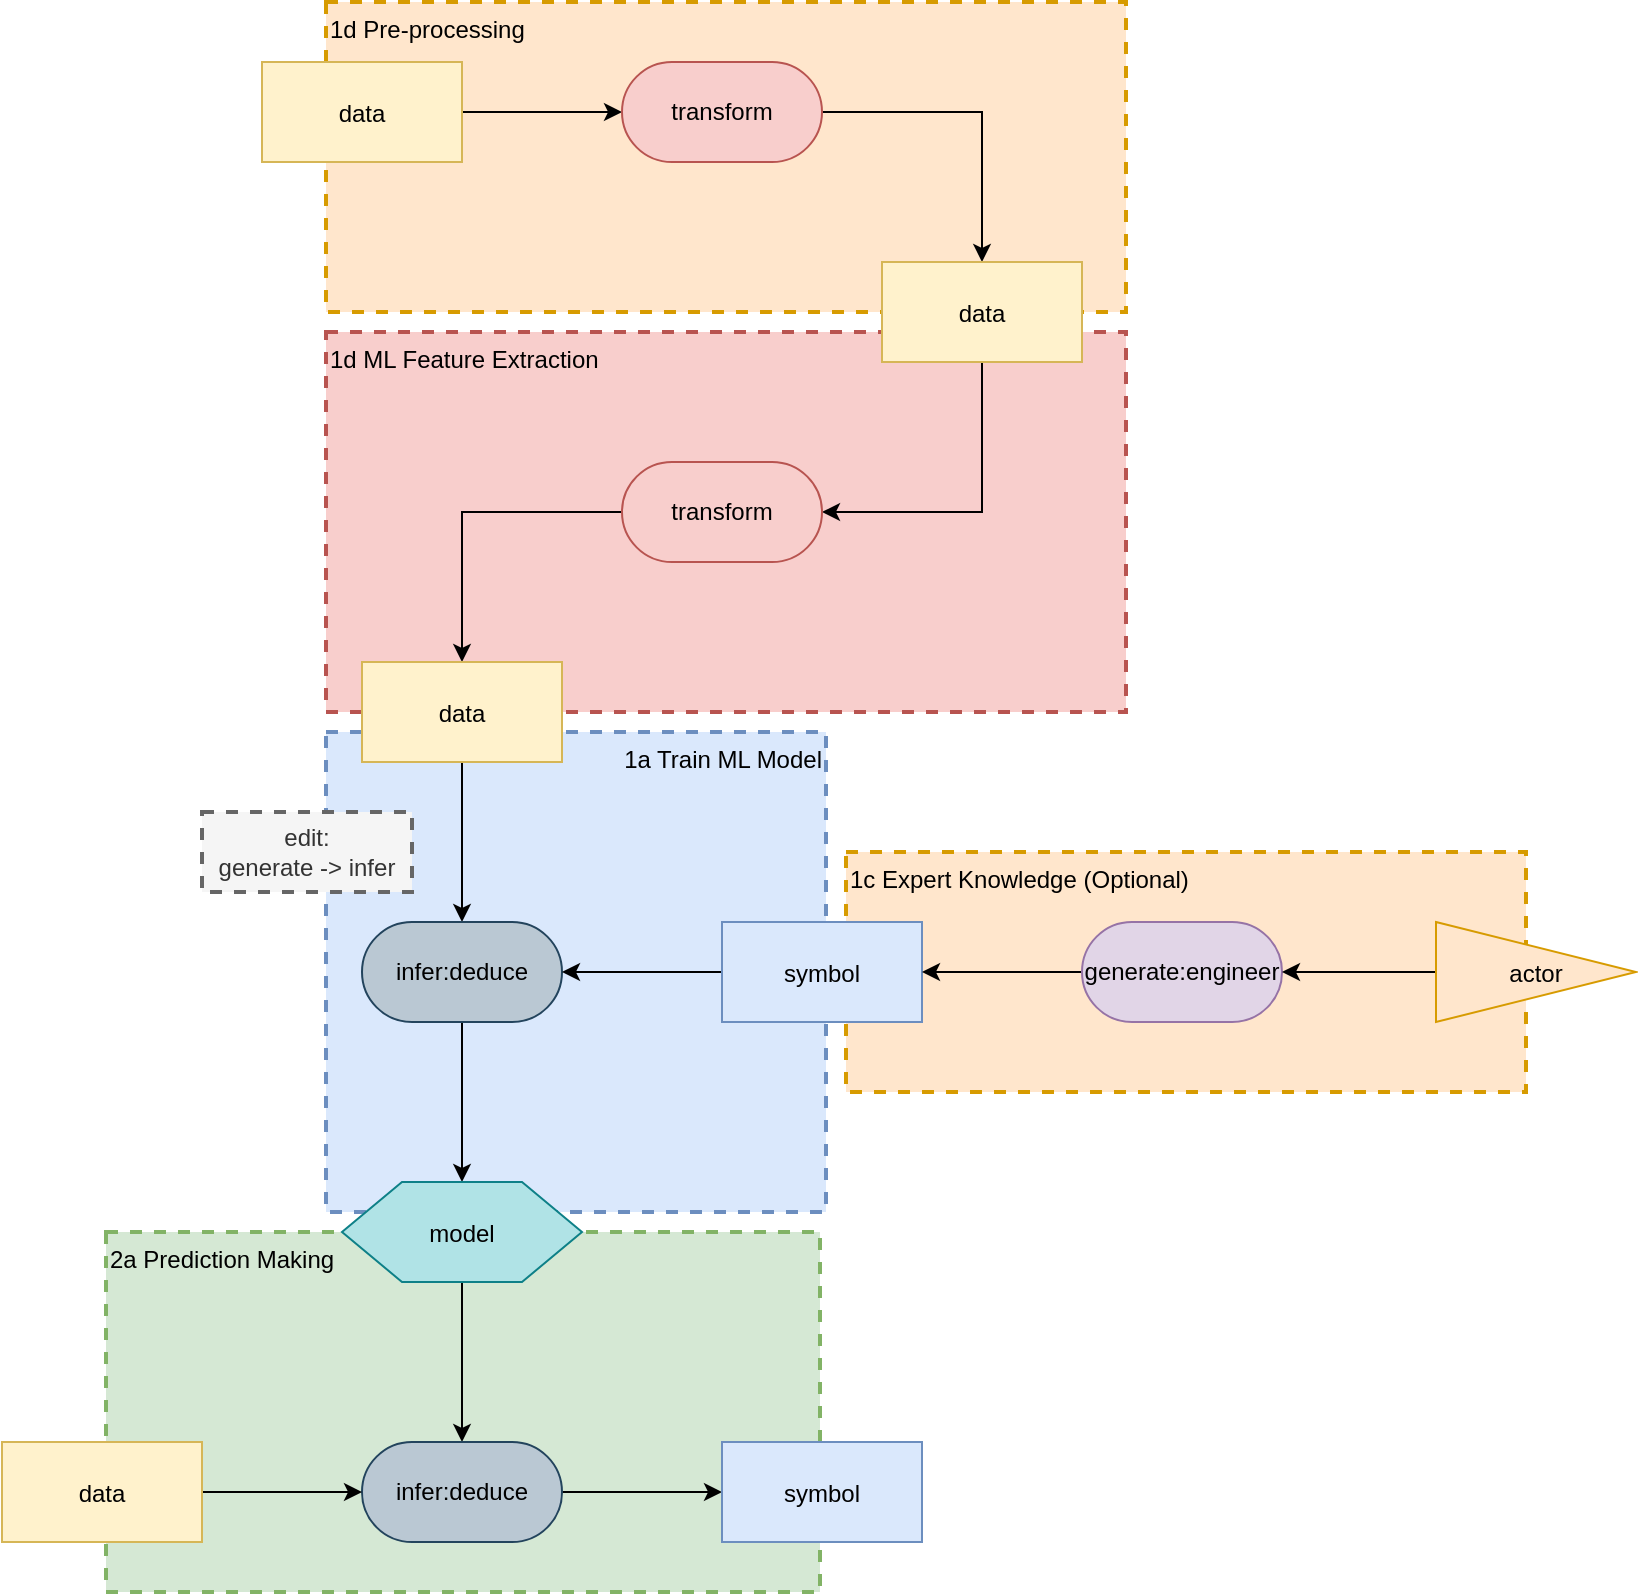 <mxfile version="27.1.4">
  <diagram name="Generalized Pattern" id="4tOXoyzTGzTHZ8qvR4KX">
    <mxGraphModel dx="1662" dy="973" grid="1" gridSize="10" guides="1" tooltips="1" connect="1" arrows="1" fold="1" page="1" pageScale="1" pageWidth="1654" pageHeight="1169" math="0" shadow="0">
      <root>
        <mxCell id="0" />
        <mxCell id="1" parent="0" />
        <mxCell id="fIGQkDf6deLxDd5C9NF3-34" value="2a Prediction Making" style="text;html=1;align=left;verticalAlign=top;whiteSpace=wrap;rounded=0;dashed=1;fillColor=#d5e8d4;strokeColor=#82b366;strokeWidth=2;" name="text" vertex="1" parent="1">
          <mxGeometry x="470" y="800" width="357" height="180" as="geometry" />
        </mxCell>
        <mxCell id="fIGQkDf6deLxDd5C9NF3-33" value="1c Expert Knowledge (Optional)" style="text;html=1;align=left;verticalAlign=top;whiteSpace=wrap;rounded=0;dashed=1;fillColor=#ffe6cc;strokeColor=#d79b00;strokeWidth=2;" name="text" vertex="1" parent="1">
          <mxGeometry x="840" y="610" width="340" height="120" as="geometry" />
        </mxCell>
        <mxCell id="fIGQkDf6deLxDd5C9NF3-32" value="1a Train ML Model" style="text;html=1;align=right;verticalAlign=top;whiteSpace=wrap;rounded=0;dashed=1;fillColor=#dae8fc;strokeColor=#6c8ebf;strokeWidth=2;" name="text" vertex="1" parent="1">
          <mxGeometry x="580" y="550" width="250" height="240" as="geometry" />
        </mxCell>
        <mxCell id="fIGQkDf6deLxDd5C9NF3-31" value="1d ML Feature Extraction" style="text;html=1;align=left;verticalAlign=top;whiteSpace=wrap;rounded=0;dashed=1;fillColor=#f8cecc;strokeColor=#b85450;strokeWidth=2;" name="text" vertex="1" parent="1">
          <mxGeometry x="580" y="350" width="400" height="190" as="geometry" />
        </mxCell>
        <mxCell id="fIGQkDf6deLxDd5C9NF3-30" value="1d Pre-processing" style="text;html=1;align=left;verticalAlign=top;whiteSpace=wrap;rounded=0;dashed=1;fillColor=#ffe6cc;strokeColor=#d79b00;strokeWidth=2;" name="text" vertex="1" parent="1">
          <mxGeometry x="580" y="185" width="400" height="155" as="geometry" />
        </mxCell>
        <mxCell id="fIGQkDf6deLxDd5C9NF3-2" style="edgeStyle=orthogonalEdgeStyle;rounded=0;orthogonalLoop=1;jettySize=auto;html=1;exitX=1;exitY=0.5;exitDx=0;exitDy=0;entryX=0;entryY=0.5;entryDx=0;entryDy=0;" edge="1" source="fIGQkDf6deLxDd5C9NF3-3" target="fIGQkDf6deLxDd5C9NF3-5" parent="1">
          <mxGeometry relative="1" as="geometry" />
        </mxCell>
        <mxCell id="fIGQkDf6deLxDd5C9NF3-3" value="data" style="rectangle;fillColor=#fff2cc;strokeColor=#d6b656;" name="data" vertex="1" parent="1">
          <mxGeometry x="548" y="215" width="100" height="50" as="geometry" />
        </mxCell>
        <mxCell id="fIGQkDf6deLxDd5C9NF3-4" style="edgeStyle=orthogonalEdgeStyle;rounded=0;orthogonalLoop=1;jettySize=auto;html=1;exitX=1;exitY=0.5;exitDx=0;exitDy=0;" edge="1" source="fIGQkDf6deLxDd5C9NF3-5" target="fIGQkDf6deLxDd5C9NF3-6" parent="1">
          <mxGeometry relative="1" as="geometry" />
        </mxCell>
        <mxCell id="fIGQkDf6deLxDd5C9NF3-5" value="transform" style="rounded=1;whiteSpace=wrap;html=1;arcSize=50;fillColor=#f8cecc;strokeColor=#b85450;" name="transform" vertex="1" parent="1">
          <mxGeometry x="728" y="215" width="100" height="50" as="geometry" />
        </mxCell>
        <mxCell id="fIGQkDf6deLxDd5C9NF3-8" style="edgeStyle=orthogonalEdgeStyle;rounded=0;orthogonalLoop=1;jettySize=auto;html=1;exitX=0.5;exitY=1;exitDx=0;exitDy=0;entryX=1;entryY=0.5;entryDx=0;entryDy=0;" edge="1" parent="1" source="fIGQkDf6deLxDd5C9NF3-6" target="fIGQkDf6deLxDd5C9NF3-7">
          <mxGeometry relative="1" as="geometry" />
        </mxCell>
        <mxCell id="fIGQkDf6deLxDd5C9NF3-6" value="data" style="rectangle;fillColor=#fff2cc;strokeColor=#d6b656;" name="data" vertex="1" parent="1">
          <mxGeometry x="858" y="315" width="100" height="50" as="geometry" />
        </mxCell>
        <mxCell id="fIGQkDf6deLxDd5C9NF3-10" style="edgeStyle=orthogonalEdgeStyle;rounded=0;orthogonalLoop=1;jettySize=auto;html=1;exitX=0;exitY=0.5;exitDx=0;exitDy=0;" edge="1" parent="1" source="fIGQkDf6deLxDd5C9NF3-7" target="fIGQkDf6deLxDd5C9NF3-9">
          <mxGeometry relative="1" as="geometry" />
        </mxCell>
        <mxCell id="fIGQkDf6deLxDd5C9NF3-7" value="transform" style="rounded=1;whiteSpace=wrap;html=1;arcSize=50;fillColor=#f8cecc;strokeColor=#b85450;" name="transform" vertex="1" parent="1">
          <mxGeometry x="728" y="415" width="100" height="50" as="geometry" />
        </mxCell>
        <mxCell id="fIGQkDf6deLxDd5C9NF3-12" style="edgeStyle=orthogonalEdgeStyle;rounded=0;orthogonalLoop=1;jettySize=auto;html=1;exitX=0.5;exitY=1;exitDx=0;exitDy=0;entryX=0.5;entryY=0;entryDx=0;entryDy=0;" edge="1" parent="1" source="fIGQkDf6deLxDd5C9NF3-9" target="fIGQkDf6deLxDd5C9NF3-11">
          <mxGeometry relative="1" as="geometry" />
        </mxCell>
        <mxCell id="fIGQkDf6deLxDd5C9NF3-9" value="data" style="rectangle;fillColor=#fff2cc;strokeColor=#d6b656;" name="data" vertex="1" parent="1">
          <mxGeometry x="598" y="515" width="100" height="50" as="geometry" />
        </mxCell>
        <mxCell id="fIGQkDf6deLxDd5C9NF3-17" style="edgeStyle=orthogonalEdgeStyle;rounded=0;orthogonalLoop=1;jettySize=auto;html=1;exitX=0.5;exitY=1;exitDx=0;exitDy=0;entryX=0.5;entryY=0;entryDx=0;entryDy=0;" edge="1" parent="1" source="fIGQkDf6deLxDd5C9NF3-11" target="fIGQkDf6deLxDd5C9NF3-16">
          <mxGeometry relative="1" as="geometry" />
        </mxCell>
        <mxCell id="fIGQkDf6deLxDd5C9NF3-11" value="infer:deduce" style="rounded=1;whiteSpace=wrap;html=1;arcSize=50;fillColor=#bac8d3;strokeColor=#23445d;" name="infer:deduce" vertex="1" parent="1">
          <mxGeometry x="598" y="645" width="100" height="50" as="geometry" />
        </mxCell>
        <mxCell id="fIGQkDf6deLxDd5C9NF3-14" style="edgeStyle=orthogonalEdgeStyle;rounded=0;orthogonalLoop=1;jettySize=auto;html=1;entryX=1;entryY=0.5;entryDx=0;entryDy=0;" edge="1" parent="1" source="fIGQkDf6deLxDd5C9NF3-13" target="fIGQkDf6deLxDd5C9NF3-11">
          <mxGeometry relative="1" as="geometry" />
        </mxCell>
        <mxCell id="fIGQkDf6deLxDd5C9NF3-13" value="symbol" style="rectangle;fillColor=#dae8fc;strokeColor=#6c8ebf;" name="symbol" vertex="1" parent="1">
          <mxGeometry x="778" y="645" width="100" height="50" as="geometry" />
        </mxCell>
        <mxCell id="fIGQkDf6deLxDd5C9NF3-23" style="edgeStyle=orthogonalEdgeStyle;rounded=0;orthogonalLoop=1;jettySize=auto;html=1;exitX=0.5;exitY=1;exitDx=0;exitDy=0;entryX=0.5;entryY=0;entryDx=0;entryDy=0;" edge="1" parent="1" source="fIGQkDf6deLxDd5C9NF3-16" target="fIGQkDf6deLxDd5C9NF3-22">
          <mxGeometry relative="1" as="geometry" />
        </mxCell>
        <object label="model" tooltip="case-based&#xa;dynamic&#xa;hybrid&#xa;ML&#xa;rule-based&#xa;semantic&#xa;static&#xa;statisic&#xa;statistical" id="fIGQkDf6deLxDd5C9NF3-16">
          <mxCell style="shape=hexagon;perimeter=hexagonPerimeter2;fillColor=#b0e3e6;strokeColor=#0e8088;" name="model" vertex="1" parent="1">
            <mxGeometry x="588" y="775" width="120" height="50" as="geometry" />
          </mxCell>
        </object>
        <mxCell id="fIGQkDf6deLxDd5C9NF3-19" style="edgeStyle=orthogonalEdgeStyle;rounded=0;orthogonalLoop=1;jettySize=auto;html=1;entryX=1;entryY=0.5;entryDx=0;entryDy=0;" edge="1" parent="1" source="fIGQkDf6deLxDd5C9NF3-18" target="fIGQkDf6deLxDd5C9NF3-13">
          <mxGeometry relative="1" as="geometry" />
        </mxCell>
        <mxCell id="fIGQkDf6deLxDd5C9NF3-18" value="generate:engineer" style="rounded=1;whiteSpace=wrap;html=1;arcSize=50;fillColor=#e1d5e7;strokeColor=#9673a6;" name="generate:engineer" vertex="1" parent="1">
          <mxGeometry x="958" y="645" width="100" height="50" as="geometry" />
        </mxCell>
        <mxCell id="fIGQkDf6deLxDd5C9NF3-21" style="edgeStyle=orthogonalEdgeStyle;rounded=0;orthogonalLoop=1;jettySize=auto;html=1;entryX=1;entryY=0.5;entryDx=0;entryDy=0;" edge="1" parent="1" source="fIGQkDf6deLxDd5C9NF3-20" target="fIGQkDf6deLxDd5C9NF3-18">
          <mxGeometry relative="1" as="geometry" />
        </mxCell>
        <mxCell id="fIGQkDf6deLxDd5C9NF3-20" value="actor" style="triangle;fillColor=#ffe6cc;strokeColor=#d79b00;" name="actor" vertex="1" parent="1">
          <mxGeometry x="1135" y="645" width="100" height="50" as="geometry" />
        </mxCell>
        <mxCell id="fIGQkDf6deLxDd5C9NF3-29" style="edgeStyle=orthogonalEdgeStyle;rounded=0;orthogonalLoop=1;jettySize=auto;html=1;exitX=1;exitY=0.5;exitDx=0;exitDy=0;entryX=0;entryY=0.5;entryDx=0;entryDy=0;" edge="1" parent="1" source="fIGQkDf6deLxDd5C9NF3-22" target="fIGQkDf6deLxDd5C9NF3-27">
          <mxGeometry relative="1" as="geometry" />
        </mxCell>
        <mxCell id="fIGQkDf6deLxDd5C9NF3-22" value="infer:deduce" style="rounded=1;whiteSpace=wrap;html=1;arcSize=50;fillColor=#bac8d3;strokeColor=#23445d;" name="infer:deduce" vertex="1" parent="1">
          <mxGeometry x="598" y="905" width="100" height="50" as="geometry" />
        </mxCell>
        <mxCell id="fIGQkDf6deLxDd5C9NF3-26" style="edgeStyle=orthogonalEdgeStyle;rounded=0;orthogonalLoop=1;jettySize=auto;html=1;exitX=1;exitY=0.5;exitDx=0;exitDy=0;entryX=0;entryY=0.5;entryDx=0;entryDy=0;" edge="1" parent="1" source="fIGQkDf6deLxDd5C9NF3-24" target="fIGQkDf6deLxDd5C9NF3-22">
          <mxGeometry relative="1" as="geometry" />
        </mxCell>
        <mxCell id="fIGQkDf6deLxDd5C9NF3-24" value="data" style="rectangle;fillColor=#fff2cc;strokeColor=#d6b656;" name="data" vertex="1" parent="1">
          <mxGeometry x="418" y="905" width="100" height="50" as="geometry" />
        </mxCell>
        <mxCell id="fIGQkDf6deLxDd5C9NF3-27" value="symbol" style="rectangle;fillColor=#dae8fc;strokeColor=#6c8ebf;" name="symbol" vertex="1" parent="1">
          <mxGeometry x="778" y="905" width="100" height="50" as="geometry" />
        </mxCell>
        <mxCell id="fIGQkDf6deLxDd5C9NF3-35" value="&lt;div&gt;edit:&lt;/div&gt;&lt;div&gt;generate -&amp;gt; infer&lt;/div&gt;" style="text;html=1;align=center;verticalAlign=middle;whiteSpace=wrap;rounded=0;dashed=1;fillColor=#f5f5f5;fontColor=#333333;strokeColor=#666666;strokeWidth=2;" name="text" vertex="1" parent="1">
          <mxGeometry x="518" y="590" width="105" height="40" as="geometry" />
        </mxCell>
      </root>
    </mxGraphModel>
  </diagram>
</mxfile>
